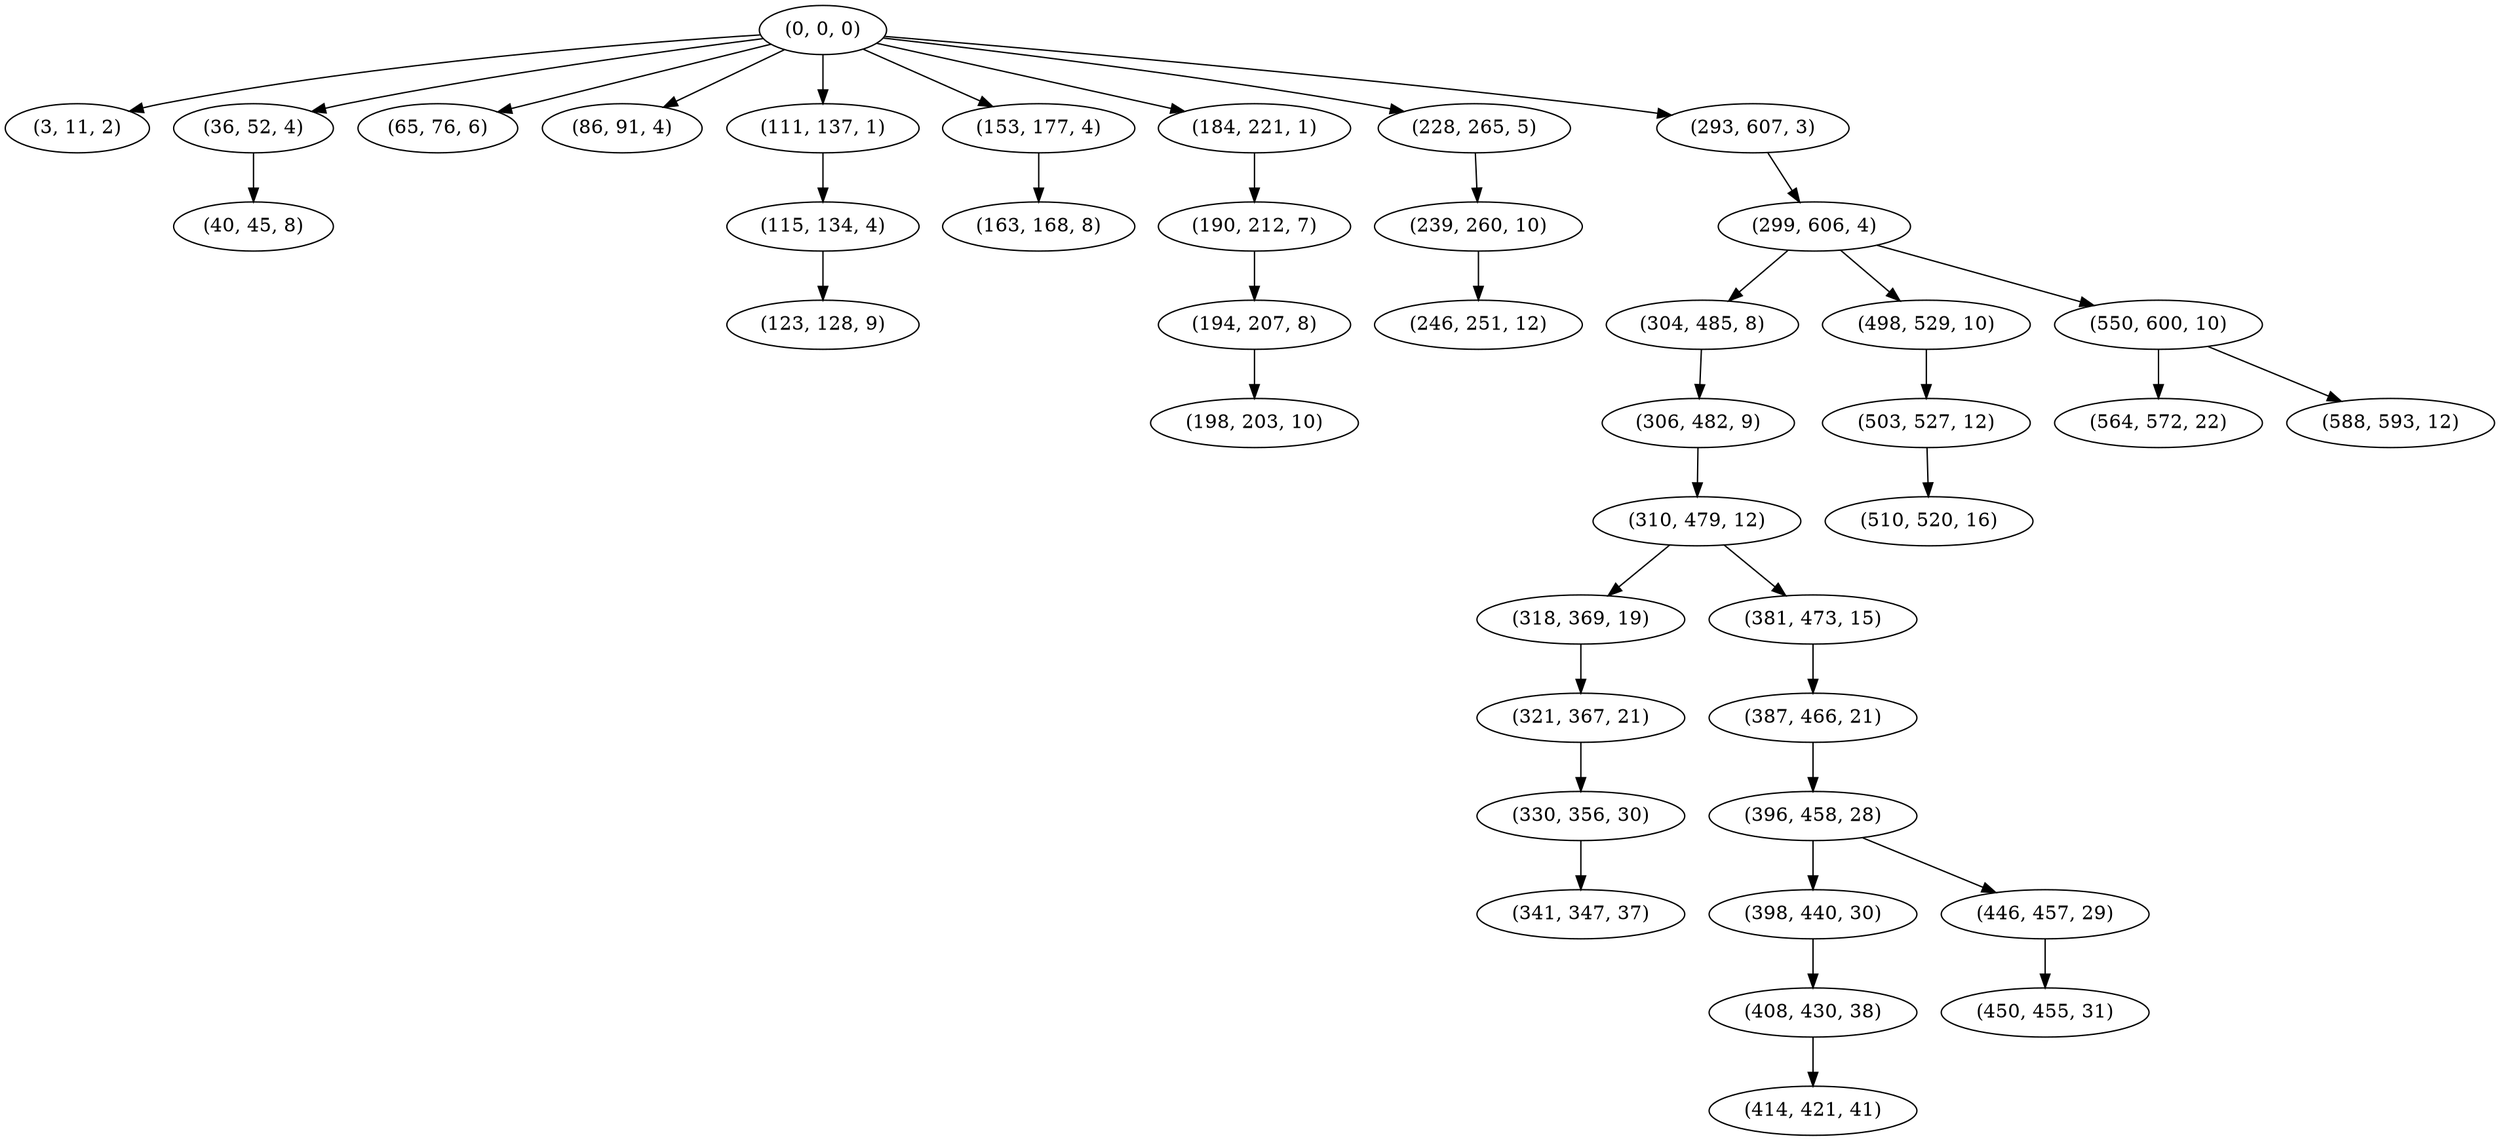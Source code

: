 digraph tree {
    "(0, 0, 0)";
    "(3, 11, 2)";
    "(36, 52, 4)";
    "(40, 45, 8)";
    "(65, 76, 6)";
    "(86, 91, 4)";
    "(111, 137, 1)";
    "(115, 134, 4)";
    "(123, 128, 9)";
    "(153, 177, 4)";
    "(163, 168, 8)";
    "(184, 221, 1)";
    "(190, 212, 7)";
    "(194, 207, 8)";
    "(198, 203, 10)";
    "(228, 265, 5)";
    "(239, 260, 10)";
    "(246, 251, 12)";
    "(293, 607, 3)";
    "(299, 606, 4)";
    "(304, 485, 8)";
    "(306, 482, 9)";
    "(310, 479, 12)";
    "(318, 369, 19)";
    "(321, 367, 21)";
    "(330, 356, 30)";
    "(341, 347, 37)";
    "(381, 473, 15)";
    "(387, 466, 21)";
    "(396, 458, 28)";
    "(398, 440, 30)";
    "(408, 430, 38)";
    "(414, 421, 41)";
    "(446, 457, 29)";
    "(450, 455, 31)";
    "(498, 529, 10)";
    "(503, 527, 12)";
    "(510, 520, 16)";
    "(550, 600, 10)";
    "(564, 572, 22)";
    "(588, 593, 12)";
    "(0, 0, 0)" -> "(3, 11, 2)";
    "(0, 0, 0)" -> "(36, 52, 4)";
    "(0, 0, 0)" -> "(65, 76, 6)";
    "(0, 0, 0)" -> "(86, 91, 4)";
    "(0, 0, 0)" -> "(111, 137, 1)";
    "(0, 0, 0)" -> "(153, 177, 4)";
    "(0, 0, 0)" -> "(184, 221, 1)";
    "(0, 0, 0)" -> "(228, 265, 5)";
    "(0, 0, 0)" -> "(293, 607, 3)";
    "(36, 52, 4)" -> "(40, 45, 8)";
    "(111, 137, 1)" -> "(115, 134, 4)";
    "(115, 134, 4)" -> "(123, 128, 9)";
    "(153, 177, 4)" -> "(163, 168, 8)";
    "(184, 221, 1)" -> "(190, 212, 7)";
    "(190, 212, 7)" -> "(194, 207, 8)";
    "(194, 207, 8)" -> "(198, 203, 10)";
    "(228, 265, 5)" -> "(239, 260, 10)";
    "(239, 260, 10)" -> "(246, 251, 12)";
    "(293, 607, 3)" -> "(299, 606, 4)";
    "(299, 606, 4)" -> "(304, 485, 8)";
    "(299, 606, 4)" -> "(498, 529, 10)";
    "(299, 606, 4)" -> "(550, 600, 10)";
    "(304, 485, 8)" -> "(306, 482, 9)";
    "(306, 482, 9)" -> "(310, 479, 12)";
    "(310, 479, 12)" -> "(318, 369, 19)";
    "(310, 479, 12)" -> "(381, 473, 15)";
    "(318, 369, 19)" -> "(321, 367, 21)";
    "(321, 367, 21)" -> "(330, 356, 30)";
    "(330, 356, 30)" -> "(341, 347, 37)";
    "(381, 473, 15)" -> "(387, 466, 21)";
    "(387, 466, 21)" -> "(396, 458, 28)";
    "(396, 458, 28)" -> "(398, 440, 30)";
    "(396, 458, 28)" -> "(446, 457, 29)";
    "(398, 440, 30)" -> "(408, 430, 38)";
    "(408, 430, 38)" -> "(414, 421, 41)";
    "(446, 457, 29)" -> "(450, 455, 31)";
    "(498, 529, 10)" -> "(503, 527, 12)";
    "(503, 527, 12)" -> "(510, 520, 16)";
    "(550, 600, 10)" -> "(564, 572, 22)";
    "(550, 600, 10)" -> "(588, 593, 12)";
}
